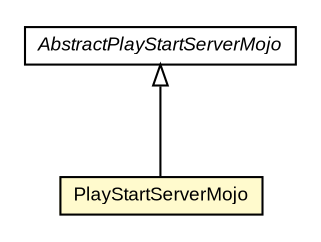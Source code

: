 #!/usr/local/bin/dot
#
# Class diagram 
# Generated by UMLGraph version R5_6-24-gf6e263 (http://www.umlgraph.org/)
#

digraph G {
	edge [fontname="arial",fontsize=10,labelfontname="arial",labelfontsize=10];
	node [fontname="arial",fontsize=10,shape=plaintext];
	nodesep=0.25;
	ranksep=0.5;
	// com.google.code.play.PlayStartServerMojo
	c1019 [label=<<table title="com.google.code.play.PlayStartServerMojo" border="0" cellborder="1" cellspacing="0" cellpadding="2" port="p" bgcolor="lemonChiffon" href="./PlayStartServerMojo.html">
		<tr><td><table border="0" cellspacing="0" cellpadding="1">
<tr><td align="center" balign="center"> PlayStartServerMojo </td></tr>
		</table></td></tr>
		</table>>, URL="./PlayStartServerMojo.html", fontname="arial", fontcolor="black", fontsize=9.0];
	// com.google.code.play.AbstractPlayStartServerMojo
	c1034 [label=<<table title="com.google.code.play.AbstractPlayStartServerMojo" border="0" cellborder="1" cellspacing="0" cellpadding="2" port="p" href="./AbstractPlayStartServerMojo.html">
		<tr><td><table border="0" cellspacing="0" cellpadding="1">
<tr><td align="center" balign="center"><font face="arial italic"> AbstractPlayStartServerMojo </font></td></tr>
		</table></td></tr>
		</table>>, URL="./AbstractPlayStartServerMojo.html", fontname="arial", fontcolor="black", fontsize=9.0];
	//com.google.code.play.PlayStartServerMojo extends com.google.code.play.AbstractPlayStartServerMojo
	c1034:p -> c1019:p [dir=back,arrowtail=empty];
}

